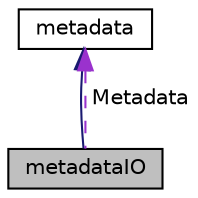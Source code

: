 digraph "metadataIO"
{
  edge [fontname="Helvetica",fontsize="10",labelfontname="Helvetica",labelfontsize="10"];
  node [fontname="Helvetica",fontsize="10",shape=record];
  Node7 [label="metadataIO",height=0.2,width=0.4,color="black", fillcolor="grey75", style="filled", fontcolor="black"];
  Node8 -> Node7 [dir="back",color="midnightblue",fontsize="10",style="solid",fontname="Helvetica"];
  Node8 [label="metadata",height=0.2,width=0.4,color="black", fillcolor="white", style="filled",URL="$db/d94/structmetadata.html"];
  Node8 -> Node7 [dir="back",color="darkorchid3",fontsize="10",style="dashed",label=" Metadata" ,fontname="Helvetica"];
}
